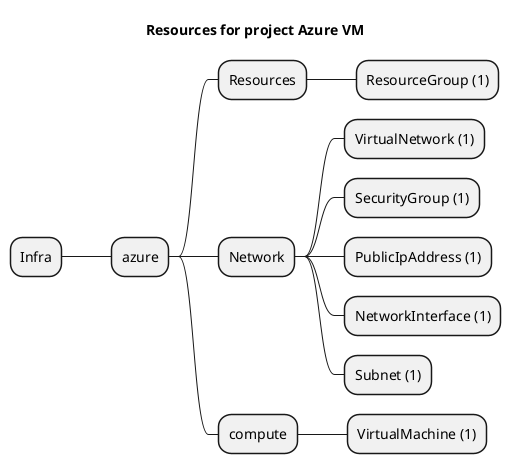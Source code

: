 @startmindmap
title Resources for project Azure VM
skinparam monochrome true
+ Infra
++ azure
+++ Resources
++++ ResourceGroup (1)
+++ Network
++++ VirtualNetwork (1)
++++ SecurityGroup (1)
++++ PublicIpAddress (1)
++++ NetworkInterface (1)
++++ Subnet (1)
+++ compute
++++ VirtualMachine (1)
@endmindmap
